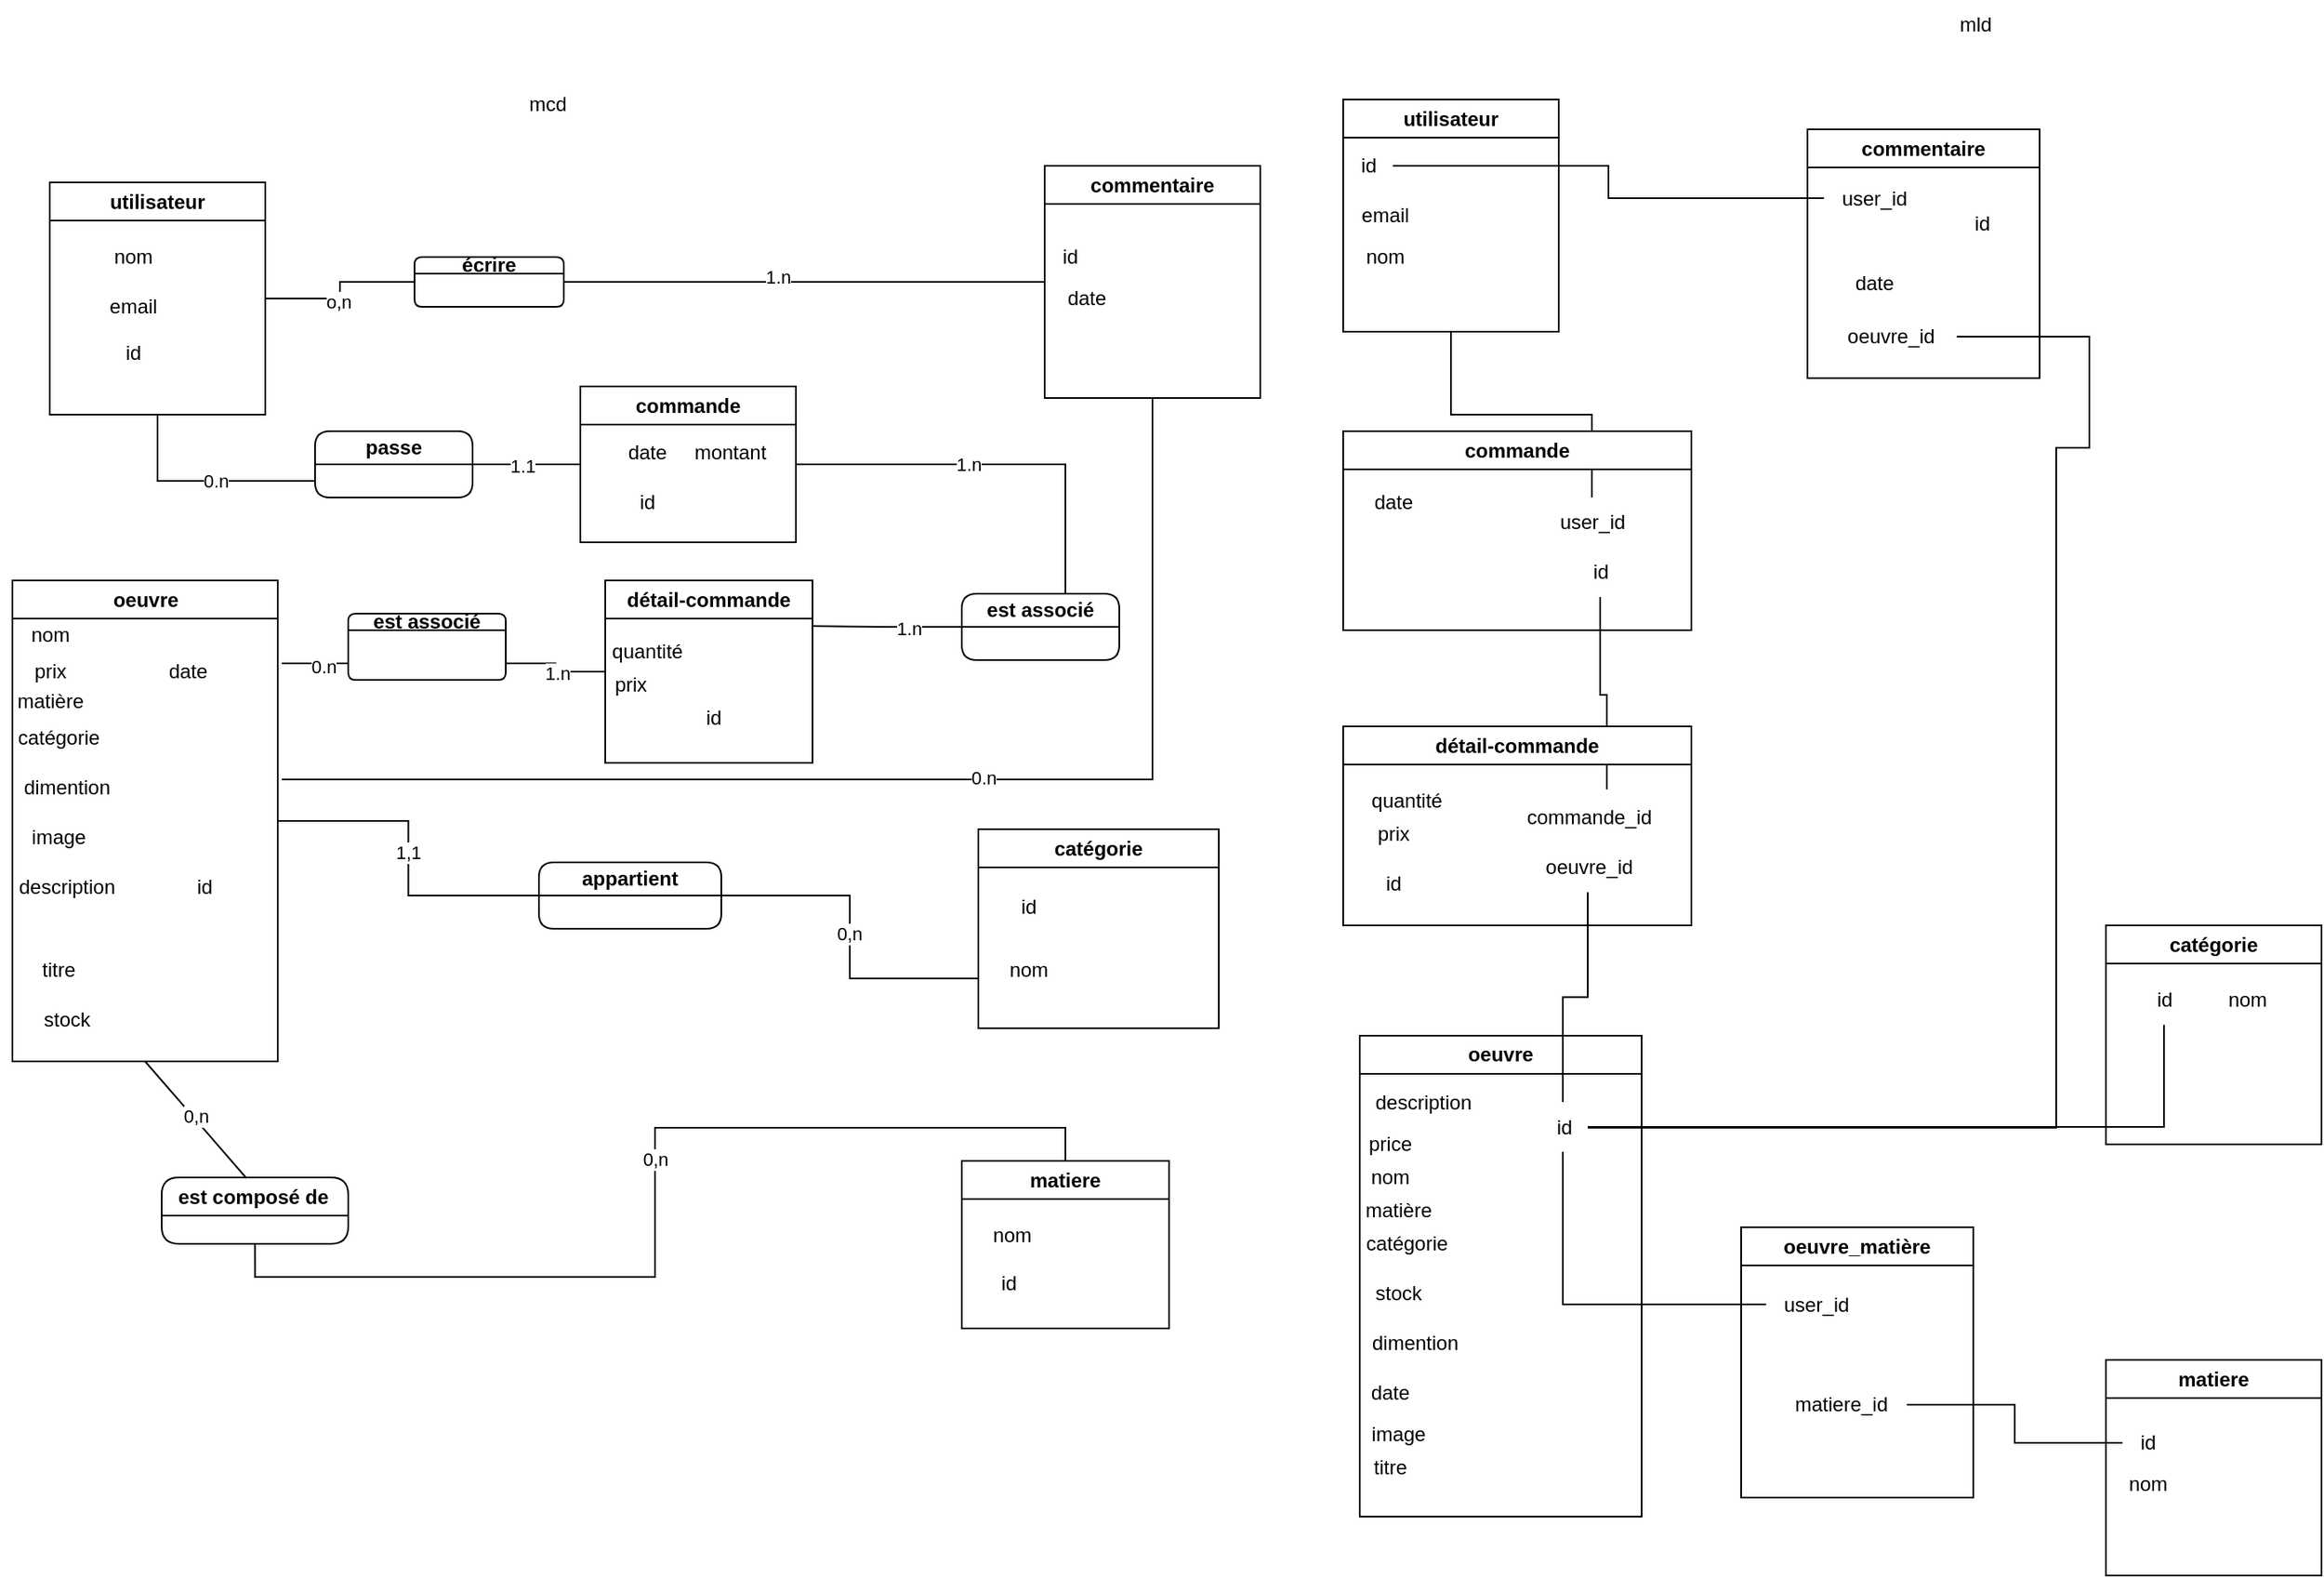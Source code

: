 <mxfile version="21.7.5" type="github">
  <diagram name="Page-1" id="X5yiu0FX78xxfUfAtPjb">
    <mxGraphModel dx="880" dy="1653" grid="1" gridSize="10" guides="1" tooltips="1" connect="1" arrows="0" fold="1" page="1" pageScale="1" pageWidth="827" pageHeight="1169" math="0" shadow="0">
      <root>
        <mxCell id="0" />
        <mxCell id="1" parent="0" />
        <mxCell id="hKR2xqrBpBzkC_AzMMqJ-10" style="edgeStyle=orthogonalEdgeStyle;rounded=0;orthogonalLoop=1;jettySize=auto;html=1;exitX=1;exitY=0.5;exitDx=0;exitDy=0;endArrow=none;endFill=0;entryX=0;entryY=0.5;entryDx=0;entryDy=0;" parent="1" source="hKR2xqrBpBzkC_AzMMqJ-1" target="hKR2xqrBpBzkC_AzMMqJ-8" edge="1">
          <mxGeometry relative="1" as="geometry">
            <mxPoint x="290" y="150" as="targetPoint" />
          </mxGeometry>
        </mxCell>
        <mxCell id="UXMaB1IVvwFSShyEtTy--24" value="1,1" style="edgeLabel;html=1;align=center;verticalAlign=middle;resizable=0;points=[];" parent="hKR2xqrBpBzkC_AzMMqJ-10" vertex="1" connectable="0">
          <mxGeometry x="-0.04" y="-1" relative="1" as="geometry">
            <mxPoint as="offset" />
          </mxGeometry>
        </mxCell>
        <mxCell id="hKR2xqrBpBzkC_AzMMqJ-1" value="oeuvre" style="swimlane;whiteSpace=wrap;html=1;" parent="1" vertex="1">
          <mxGeometry x="37.5" y="300" width="160" height="290" as="geometry">
            <mxRectangle x="100" y="90" width="80" height="30" as="alternateBounds" />
          </mxGeometry>
        </mxCell>
        <mxCell id="OttDLDanhumkcIIVTUDi-1" value="nom" style="text;html=1;align=center;verticalAlign=middle;resizable=0;points=[];autosize=1;strokeColor=none;fillColor=none;" parent="hKR2xqrBpBzkC_AzMMqJ-1" vertex="1">
          <mxGeometry x="-2.5" y="18" width="50" height="30" as="geometry" />
        </mxCell>
        <mxCell id="OttDLDanhumkcIIVTUDi-12" value="prix" style="text;html=1;align=center;verticalAlign=middle;resizable=0;points=[];autosize=1;strokeColor=none;fillColor=none;" parent="hKR2xqrBpBzkC_AzMMqJ-1" vertex="1">
          <mxGeometry x="2.5" y="40" width="40" height="30" as="geometry" />
        </mxCell>
        <mxCell id="OttDLDanhumkcIIVTUDi-5" value="matière" style="text;html=1;align=center;verticalAlign=middle;resizable=0;points=[];autosize=1;strokeColor=none;fillColor=none;" parent="hKR2xqrBpBzkC_AzMMqJ-1" vertex="1">
          <mxGeometry x="-7.5" y="58" width="60" height="30" as="geometry" />
        </mxCell>
        <mxCell id="OttDLDanhumkcIIVTUDi-6" value="catégorie&lt;br&gt;" style="text;html=1;align=center;verticalAlign=middle;resizable=0;points=[];autosize=1;strokeColor=none;fillColor=none;" parent="hKR2xqrBpBzkC_AzMMqJ-1" vertex="1">
          <mxGeometry x="-7.5" y="80" width="70" height="30" as="geometry" />
        </mxCell>
        <mxCell id="7Hj6Rm724ojfowIjyQZJ-3" value="titre" style="text;html=1;align=center;verticalAlign=middle;resizable=0;points=[];autosize=1;strokeColor=none;fillColor=none;" vertex="1" parent="hKR2xqrBpBzkC_AzMMqJ-1">
          <mxGeometry x="7.5" y="220" width="40" height="30" as="geometry" />
        </mxCell>
        <mxCell id="7Hj6Rm724ojfowIjyQZJ-4" value="image&lt;br&gt;" style="text;html=1;align=center;verticalAlign=middle;resizable=0;points=[];autosize=1;strokeColor=none;fillColor=none;" vertex="1" parent="hKR2xqrBpBzkC_AzMMqJ-1">
          <mxGeometry x="-2.5" y="140" width="60" height="30" as="geometry" />
        </mxCell>
        <mxCell id="7Hj6Rm724ojfowIjyQZJ-7" value="description" style="text;html=1;align=center;verticalAlign=middle;resizable=0;points=[];autosize=1;strokeColor=none;fillColor=none;" vertex="1" parent="hKR2xqrBpBzkC_AzMMqJ-1">
          <mxGeometry x="-7.5" y="170" width="80" height="30" as="geometry" />
        </mxCell>
        <mxCell id="7Hj6Rm724ojfowIjyQZJ-6" value="stock" style="text;html=1;align=center;verticalAlign=middle;resizable=0;points=[];autosize=1;strokeColor=none;fillColor=none;" vertex="1" parent="hKR2xqrBpBzkC_AzMMqJ-1">
          <mxGeometry x="7.5" y="250" width="50" height="30" as="geometry" />
        </mxCell>
        <mxCell id="7Hj6Rm724ojfowIjyQZJ-5" value="date" style="text;html=1;align=center;verticalAlign=middle;resizable=0;points=[];autosize=1;strokeColor=none;fillColor=none;" vertex="1" parent="hKR2xqrBpBzkC_AzMMqJ-1">
          <mxGeometry x="80" y="40" width="50" height="30" as="geometry" />
        </mxCell>
        <mxCell id="7Hj6Rm724ojfowIjyQZJ-1" value="dimention" style="text;html=1;align=center;verticalAlign=middle;resizable=0;points=[];autosize=1;strokeColor=none;fillColor=none;" vertex="1" parent="hKR2xqrBpBzkC_AzMMqJ-1">
          <mxGeometry x="-7.5" y="110" width="80" height="30" as="geometry" />
        </mxCell>
        <mxCell id="OttDLDanhumkcIIVTUDi-24" value="id" style="text;html=1;align=center;verticalAlign=middle;resizable=0;points=[];autosize=1;strokeColor=none;fillColor=none;" parent="hKR2xqrBpBzkC_AzMMqJ-1" vertex="1">
          <mxGeometry x="100" y="170" width="30" height="30" as="geometry" />
        </mxCell>
        <mxCell id="hKR2xqrBpBzkC_AzMMqJ-7" style="edgeStyle=orthogonalEdgeStyle;rounded=0;orthogonalLoop=1;jettySize=auto;html=1;exitX=0.5;exitY=1;exitDx=0;exitDy=0;entryX=0.5;entryY=0;entryDx=0;entryDy=0;endArrow=none;endFill=0;" parent="1" source="hKR2xqrBpBzkC_AzMMqJ-2" target="hKR2xqrBpBzkC_AzMMqJ-4" edge="1">
          <mxGeometry relative="1" as="geometry" />
        </mxCell>
        <mxCell id="OttDLDanhumkcIIVTUDi-23" value="0,n" style="edgeLabel;html=1;align=center;verticalAlign=middle;resizable=0;points=[];" parent="hKR2xqrBpBzkC_AzMMqJ-7" vertex="1" connectable="0">
          <mxGeometry x="0.073" relative="1" as="geometry">
            <mxPoint as="offset" />
          </mxGeometry>
        </mxCell>
        <mxCell id="hKR2xqrBpBzkC_AzMMqJ-2" value="est composé de&amp;nbsp;" style="swimlane;whiteSpace=wrap;html=1;rounded=1;" parent="1" vertex="1">
          <mxGeometry x="127.5" y="660" width="112.5" height="40" as="geometry" />
        </mxCell>
        <mxCell id="hKR2xqrBpBzkC_AzMMqJ-3" value="" style="endArrow=none;html=1;rounded=0;entryX=0.5;entryY=1;entryDx=0;entryDy=0;exitX=0.454;exitY=0.009;exitDx=0;exitDy=0;exitPerimeter=0;" parent="1" source="hKR2xqrBpBzkC_AzMMqJ-2" target="hKR2xqrBpBzkC_AzMMqJ-1" edge="1">
          <mxGeometry width="50" height="50" relative="1" as="geometry">
            <mxPoint x="140" y="260" as="sourcePoint" />
            <mxPoint x="190" y="210" as="targetPoint" />
          </mxGeometry>
        </mxCell>
        <mxCell id="UXMaB1IVvwFSShyEtTy--27" value="0,n" style="edgeLabel;html=1;align=center;verticalAlign=middle;resizable=0;points=[];" parent="hKR2xqrBpBzkC_AzMMqJ-3" vertex="1" connectable="0">
          <mxGeometry x="0.041" y="-1" relative="1" as="geometry">
            <mxPoint as="offset" />
          </mxGeometry>
        </mxCell>
        <mxCell id="hKR2xqrBpBzkC_AzMMqJ-4" value="matiere" style="swimlane;whiteSpace=wrap;html=1;" parent="1" vertex="1">
          <mxGeometry x="610" y="650" width="125" height="101" as="geometry" />
        </mxCell>
        <mxCell id="OttDLDanhumkcIIVTUDi-13" value="nom" style="text;html=1;align=center;verticalAlign=middle;resizable=0;points=[];autosize=1;strokeColor=none;fillColor=none;" parent="hKR2xqrBpBzkC_AzMMqJ-4" vertex="1">
          <mxGeometry x="5" y="30" width="50" height="30" as="geometry" />
        </mxCell>
        <mxCell id="7Hj6Rm724ojfowIjyQZJ-76" value="id" style="text;html=1;align=center;verticalAlign=middle;resizable=0;points=[];autosize=1;strokeColor=none;fillColor=none;" vertex="1" parent="hKR2xqrBpBzkC_AzMMqJ-4">
          <mxGeometry x="12.5" y="58.5" width="30" height="30" as="geometry" />
        </mxCell>
        <mxCell id="hKR2xqrBpBzkC_AzMMqJ-11" style="edgeStyle=orthogonalEdgeStyle;rounded=0;orthogonalLoop=1;jettySize=auto;html=1;exitX=1;exitY=0.5;exitDx=0;exitDy=0;startArrow=none;startFill=0;endArrow=none;endFill=0;entryX=0;entryY=0.75;entryDx=0;entryDy=0;" parent="1" source="hKR2xqrBpBzkC_AzMMqJ-8" target="hKR2xqrBpBzkC_AzMMqJ-9" edge="1">
          <mxGeometry relative="1" as="geometry">
            <mxPoint x="500" y="350" as="targetPoint" />
            <Array as="points" />
          </mxGeometry>
        </mxCell>
        <mxCell id="OttDLDanhumkcIIVTUDi-18" value="0,n" style="edgeLabel;html=1;align=center;verticalAlign=middle;resizable=0;points=[];" parent="hKR2xqrBpBzkC_AzMMqJ-11" vertex="1" connectable="0">
          <mxGeometry x="-0.02" y="-1" relative="1" as="geometry">
            <mxPoint as="offset" />
          </mxGeometry>
        </mxCell>
        <mxCell id="hKR2xqrBpBzkC_AzMMqJ-8" value="appartient" style="swimlane;whiteSpace=wrap;html=1;startSize=20;rounded=1;" parent="1" vertex="1">
          <mxGeometry x="355" y="470" width="110" height="40" as="geometry" />
        </mxCell>
        <mxCell id="hKR2xqrBpBzkC_AzMMqJ-9" value="catégorie" style="swimlane;whiteSpace=wrap;html=1;" parent="1" vertex="1">
          <mxGeometry x="620" y="450" width="145" height="120" as="geometry" />
        </mxCell>
        <mxCell id="OttDLDanhumkcIIVTUDi-52" value="id" style="text;html=1;align=center;verticalAlign=middle;resizable=0;points=[];autosize=1;strokeColor=none;fillColor=none;" parent="hKR2xqrBpBzkC_AzMMqJ-9" vertex="1">
          <mxGeometry x="15" y="32" width="30" height="30" as="geometry" />
        </mxCell>
        <mxCell id="OttDLDanhumkcIIVTUDi-14" value="nom" style="text;html=1;align=center;verticalAlign=middle;resizable=0;points=[];autosize=1;strokeColor=none;fillColor=none;" parent="hKR2xqrBpBzkC_AzMMqJ-9" vertex="1">
          <mxGeometry x="5" y="70" width="50" height="30" as="geometry" />
        </mxCell>
        <mxCell id="km_v9DfZ6WlGLIxboe69-3" style="edgeStyle=orthogonalEdgeStyle;rounded=0;orthogonalLoop=1;jettySize=auto;html=1;exitX=1;exitY=0.5;exitDx=0;exitDy=0;endArrow=none;endFill=0;entryX=0;entryY=0.5;entryDx=0;entryDy=0;" parent="1" source="hKR2xqrBpBzkC_AzMMqJ-14" edge="1" target="km_v9DfZ6WlGLIxboe69-1">
          <mxGeometry relative="1" as="geometry">
            <mxPoint x="260" y="100" as="targetPoint" />
          </mxGeometry>
        </mxCell>
        <mxCell id="UXMaB1IVvwFSShyEtTy--25" value="o,n" style="edgeLabel;html=1;align=center;verticalAlign=middle;resizable=0;points=[];" parent="km_v9DfZ6WlGLIxboe69-3" vertex="1" connectable="0">
          <mxGeometry x="-0.148" y="-2" relative="1" as="geometry">
            <mxPoint x="1" as="offset" />
          </mxGeometry>
        </mxCell>
        <mxCell id="7Hj6Rm724ojfowIjyQZJ-54" style="edgeStyle=orthogonalEdgeStyle;rounded=0;orthogonalLoop=1;jettySize=auto;html=1;exitX=0.5;exitY=1;exitDx=0;exitDy=0;entryX=0;entryY=0.75;entryDx=0;entryDy=0;endArrow=none;endFill=0;" edge="1" parent="1" source="hKR2xqrBpBzkC_AzMMqJ-14" target="7Hj6Rm724ojfowIjyQZJ-50">
          <mxGeometry relative="1" as="geometry" />
        </mxCell>
        <mxCell id="7Hj6Rm724ojfowIjyQZJ-60" value="0.n" style="edgeLabel;html=1;align=center;verticalAlign=middle;resizable=0;points=[];" vertex="1" connectable="0" parent="7Hj6Rm724ojfowIjyQZJ-54">
          <mxGeometry x="0.111" relative="1" as="geometry">
            <mxPoint as="offset" />
          </mxGeometry>
        </mxCell>
        <mxCell id="hKR2xqrBpBzkC_AzMMqJ-14" value="utilisateur" style="swimlane;whiteSpace=wrap;html=1;" parent="1" vertex="1">
          <mxGeometry x="60" y="60" width="130" height="140" as="geometry" />
        </mxCell>
        <mxCell id="OttDLDanhumkcIIVTUDi-8" value="nom" style="text;html=1;align=center;verticalAlign=middle;resizable=0;points=[];autosize=1;strokeColor=none;fillColor=none;" parent="hKR2xqrBpBzkC_AzMMqJ-14" vertex="1">
          <mxGeometry x="25" y="30" width="50" height="30" as="geometry" />
        </mxCell>
        <mxCell id="OttDLDanhumkcIIVTUDi-9" value="email" style="text;html=1;align=center;verticalAlign=middle;resizable=0;points=[];autosize=1;strokeColor=none;fillColor=none;" parent="hKR2xqrBpBzkC_AzMMqJ-14" vertex="1">
          <mxGeometry x="25" y="60" width="50" height="30" as="geometry" />
        </mxCell>
        <mxCell id="OttDLDanhumkcIIVTUDi-25" value="id" style="text;html=1;align=center;verticalAlign=middle;resizable=0;points=[];autosize=1;strokeColor=none;fillColor=none;" parent="hKR2xqrBpBzkC_AzMMqJ-14" vertex="1">
          <mxGeometry x="35" y="88" width="30" height="30" as="geometry" />
        </mxCell>
        <mxCell id="7Hj6Rm724ojfowIjyQZJ-58" style="edgeStyle=orthogonalEdgeStyle;rounded=0;orthogonalLoop=1;jettySize=auto;html=1;exitX=0;exitY=0.5;exitDx=0;exitDy=0;entryX=1;entryY=0.75;entryDx=0;entryDy=0;endArrow=none;endFill=0;" edge="1" parent="1" source="OttDLDanhumkcIIVTUDi-11" target="7Hj6Rm724ojfowIjyQZJ-53">
          <mxGeometry relative="1" as="geometry" />
        </mxCell>
        <mxCell id="7Hj6Rm724ojfowIjyQZJ-64" value="1.n" style="edgeLabel;html=1;align=center;verticalAlign=middle;resizable=0;points=[];" vertex="1" connectable="0" parent="7Hj6Rm724ojfowIjyQZJ-58">
          <mxGeometry x="-0.111" y="1" relative="1" as="geometry">
            <mxPoint as="offset" />
          </mxGeometry>
        </mxCell>
        <mxCell id="OttDLDanhumkcIIVTUDi-11" value="détail-commande" style="swimlane;whiteSpace=wrap;html=1;" parent="1" vertex="1">
          <mxGeometry x="395" y="300" width="125" height="110" as="geometry" />
        </mxCell>
        <mxCell id="UXMaB1IVvwFSShyEtTy--22" style="edgeStyle=orthogonalEdgeStyle;rounded=0;orthogonalLoop=1;jettySize=auto;html=1;endArrow=none;endFill=0;" parent="1" source="OttDLDanhumkcIIVTUDi-37" target="UXMaB1IVvwFSShyEtTy--9" edge="1">
          <mxGeometry relative="1" as="geometry" />
        </mxCell>
        <mxCell id="7Hj6Rm724ojfowIjyQZJ-34" style="edgeStyle=orthogonalEdgeStyle;rounded=0;orthogonalLoop=1;jettySize=auto;html=1;exitX=0.5;exitY=1;exitDx=0;exitDy=0;endArrow=none;endFill=0;" edge="1" parent="1" source="OttDLDanhumkcIIVTUDi-34" target="7Hj6Rm724ojfowIjyQZJ-43">
          <mxGeometry relative="1" as="geometry" />
        </mxCell>
        <mxCell id="OttDLDanhumkcIIVTUDi-34" value="utilisateur" style="swimlane;whiteSpace=wrap;html=1;" parent="1" vertex="1">
          <mxGeometry x="840" y="10" width="130" height="140" as="geometry" />
        </mxCell>
        <mxCell id="OttDLDanhumkcIIVTUDi-35" value="nom" style="text;html=1;align=center;verticalAlign=middle;resizable=0;points=[];autosize=1;strokeColor=none;fillColor=none;" parent="OttDLDanhumkcIIVTUDi-34" vertex="1">
          <mxGeometry y="80" width="50" height="30" as="geometry" />
        </mxCell>
        <mxCell id="OttDLDanhumkcIIVTUDi-36" value="email" style="text;html=1;align=center;verticalAlign=middle;resizable=0;points=[];autosize=1;strokeColor=none;fillColor=none;" parent="OttDLDanhumkcIIVTUDi-34" vertex="1">
          <mxGeometry y="55" width="50" height="30" as="geometry" />
        </mxCell>
        <mxCell id="OttDLDanhumkcIIVTUDi-37" value="id" style="text;html=1;align=center;verticalAlign=middle;resizable=0;points=[];autosize=1;strokeColor=none;fillColor=none;" parent="OttDLDanhumkcIIVTUDi-34" vertex="1">
          <mxGeometry y="25" width="30" height="30" as="geometry" />
        </mxCell>
        <mxCell id="OttDLDanhumkcIIVTUDi-38" value="catégorie" style="swimlane;whiteSpace=wrap;html=1;" parent="1" vertex="1">
          <mxGeometry x="1300" y="508" width="130" height="132" as="geometry" />
        </mxCell>
        <mxCell id="km_v9DfZ6WlGLIxboe69-10" value="id&lt;br&gt;" style="text;html=1;align=center;verticalAlign=middle;resizable=0;points=[];autosize=1;strokeColor=none;fillColor=none;" parent="OttDLDanhumkcIIVTUDi-38" vertex="1">
          <mxGeometry x="20" y="30" width="30" height="30" as="geometry" />
        </mxCell>
        <mxCell id="7Hj6Rm724ojfowIjyQZJ-15" value="nom" style="text;html=1;align=center;verticalAlign=middle;resizable=0;points=[];autosize=1;strokeColor=none;fillColor=none;" vertex="1" parent="OttDLDanhumkcIIVTUDi-38">
          <mxGeometry x="60" y="30" width="50" height="30" as="geometry" />
        </mxCell>
        <mxCell id="UXMaB1IVvwFSShyEtTy--11" style="edgeStyle=orthogonalEdgeStyle;rounded=0;orthogonalLoop=1;jettySize=auto;html=1;endArrow=none;endFill=0;" parent="1" source="km_v9DfZ6WlGLIxboe69-11" target="km_v9DfZ6WlGLIxboe69-10" edge="1">
          <mxGeometry relative="1" as="geometry">
            <mxPoint x="1215" y="226.5" as="targetPoint" />
          </mxGeometry>
        </mxCell>
        <mxCell id="OttDLDanhumkcIIVTUDi-39" value="oeuvre" style="swimlane;whiteSpace=wrap;html=1;" parent="1" vertex="1">
          <mxGeometry x="850" y="574.5" width="170" height="290" as="geometry">
            <mxRectangle x="100" y="90" width="80" height="30" as="alternateBounds" />
          </mxGeometry>
        </mxCell>
        <mxCell id="OttDLDanhumkcIIVTUDi-40" value="nom" style="text;html=1;align=center;verticalAlign=middle;resizable=0;points=[];autosize=1;strokeColor=none;fillColor=none;" parent="OttDLDanhumkcIIVTUDi-39" vertex="1">
          <mxGeometry x="-7.5" y="70" width="50" height="30" as="geometry" />
        </mxCell>
        <mxCell id="OttDLDanhumkcIIVTUDi-41" value="price" style="text;html=1;align=center;verticalAlign=middle;resizable=0;points=[];autosize=1;strokeColor=none;fillColor=none;" parent="OttDLDanhumkcIIVTUDi-39" vertex="1">
          <mxGeometry x="-7.5" y="50" width="50" height="30" as="geometry" />
        </mxCell>
        <mxCell id="OttDLDanhumkcIIVTUDi-42" value="matière" style="text;html=1;align=center;verticalAlign=middle;resizable=0;points=[];autosize=1;strokeColor=none;fillColor=none;" parent="OttDLDanhumkcIIVTUDi-39" vertex="1">
          <mxGeometry x="-7.5" y="90" width="60" height="30" as="geometry" />
        </mxCell>
        <mxCell id="OttDLDanhumkcIIVTUDi-43" value="catégorie&lt;br&gt;" style="text;html=1;align=center;verticalAlign=middle;resizable=0;points=[];autosize=1;strokeColor=none;fillColor=none;" parent="OttDLDanhumkcIIVTUDi-39" vertex="1">
          <mxGeometry x="-7.5" y="110" width="70" height="30" as="geometry" />
        </mxCell>
        <mxCell id="km_v9DfZ6WlGLIxboe69-11" value="id&lt;br&gt;" style="text;html=1;align=center;verticalAlign=middle;resizable=0;points=[];autosize=1;strokeColor=none;fillColor=none;" parent="OttDLDanhumkcIIVTUDi-39" vertex="1">
          <mxGeometry x="107.5" y="40" width="30" height="30" as="geometry" />
        </mxCell>
        <mxCell id="7Hj6Rm724ojfowIjyQZJ-8" value="stock" style="text;html=1;align=center;verticalAlign=middle;resizable=0;points=[];autosize=1;strokeColor=none;fillColor=none;" vertex="1" parent="OttDLDanhumkcIIVTUDi-39">
          <mxGeometry x="-2.5" y="140" width="50" height="30" as="geometry" />
        </mxCell>
        <mxCell id="7Hj6Rm724ojfowIjyQZJ-13" value="dimention" style="text;html=1;align=center;verticalAlign=middle;resizable=0;points=[];autosize=1;strokeColor=none;fillColor=none;" vertex="1" parent="OttDLDanhumkcIIVTUDi-39">
          <mxGeometry x="-7.5" y="170" width="80" height="30" as="geometry" />
        </mxCell>
        <mxCell id="7Hj6Rm724ojfowIjyQZJ-14" value="date" style="text;html=1;align=center;verticalAlign=middle;resizable=0;points=[];autosize=1;strokeColor=none;fillColor=none;" vertex="1" parent="OttDLDanhumkcIIVTUDi-39">
          <mxGeometry x="-7.5" y="200" width="50" height="30" as="geometry" />
        </mxCell>
        <mxCell id="7Hj6Rm724ojfowIjyQZJ-12" value="image" style="text;html=1;align=center;verticalAlign=middle;resizable=0;points=[];autosize=1;strokeColor=none;fillColor=none;" vertex="1" parent="OttDLDanhumkcIIVTUDi-39">
          <mxGeometry x="-7.5" y="225.5" width="60" height="30" as="geometry" />
        </mxCell>
        <mxCell id="7Hj6Rm724ojfowIjyQZJ-11" value="description" style="text;html=1;align=center;verticalAlign=middle;resizable=0;points=[];autosize=1;strokeColor=none;fillColor=none;" vertex="1" parent="OttDLDanhumkcIIVTUDi-39">
          <mxGeometry x="-2.5" y="25.5" width="80" height="30" as="geometry" />
        </mxCell>
        <mxCell id="7Hj6Rm724ojfowIjyQZJ-10" value="titre" style="text;html=1;align=center;verticalAlign=middle;resizable=0;points=[];autosize=1;strokeColor=none;fillColor=none;" vertex="1" parent="OttDLDanhumkcIIVTUDi-39">
          <mxGeometry x="-2.5" y="245.5" width="40" height="30" as="geometry" />
        </mxCell>
        <mxCell id="UXMaB1IVvwFSShyEtTy--17" style="edgeStyle=orthogonalEdgeStyle;rounded=0;orthogonalLoop=1;jettySize=auto;html=1;endArrow=none;endFill=0;" parent="1" source="km_v9DfZ6WlGLIxboe69-13" target="UXMaB1IVvwFSShyEtTy--15" edge="1">
          <mxGeometry relative="1" as="geometry" />
        </mxCell>
        <mxCell id="OttDLDanhumkcIIVTUDi-44" value="matiere" style="swimlane;whiteSpace=wrap;html=1;" parent="1" vertex="1">
          <mxGeometry x="1300" y="770" width="130" height="130" as="geometry" />
        </mxCell>
        <mxCell id="OttDLDanhumkcIIVTUDi-47" value="nom" style="text;html=1;align=center;verticalAlign=middle;resizable=0;points=[];autosize=1;strokeColor=none;fillColor=none;" parent="OttDLDanhumkcIIVTUDi-44" vertex="1">
          <mxGeometry y="60" width="50" height="30" as="geometry" />
        </mxCell>
        <mxCell id="km_v9DfZ6WlGLIxboe69-13" value="id&lt;br&gt;" style="text;html=1;align=center;verticalAlign=middle;resizable=0;points=[];autosize=1;strokeColor=none;fillColor=none;" parent="OttDLDanhumkcIIVTUDi-44" vertex="1">
          <mxGeometry x="10" y="35" width="30" height="30" as="geometry" />
        </mxCell>
        <mxCell id="7Hj6Rm724ojfowIjyQZJ-77" style="edgeStyle=orthogonalEdgeStyle;rounded=0;orthogonalLoop=1;jettySize=auto;html=1;exitX=0.5;exitY=1;exitDx=0;exitDy=0;endArrow=none;endFill=0;" edge="1" parent="1" source="OttDLDanhumkcIIVTUDi-53">
          <mxGeometry relative="1" as="geometry">
            <mxPoint x="200" y="420" as="targetPoint" />
            <Array as="points">
              <mxPoint x="725" y="420" />
            </Array>
          </mxGeometry>
        </mxCell>
        <mxCell id="7Hj6Rm724ojfowIjyQZJ-83" value="0.n" style="edgeLabel;html=1;align=center;verticalAlign=middle;resizable=0;points=[];" vertex="1" connectable="0" parent="7Hj6Rm724ojfowIjyQZJ-77">
          <mxGeometry x="-0.12" y="-1" relative="1" as="geometry">
            <mxPoint as="offset" />
          </mxGeometry>
        </mxCell>
        <mxCell id="OttDLDanhumkcIIVTUDi-53" value="commentaire" style="swimlane;whiteSpace=wrap;html=1;" parent="1" vertex="1">
          <mxGeometry x="660" y="50" width="130" height="140" as="geometry" />
        </mxCell>
        <mxCell id="OttDLDanhumkcIIVTUDi-56" value="id" style="text;html=1;align=center;verticalAlign=middle;resizable=0;points=[];autosize=1;strokeColor=none;fillColor=none;" parent="OttDLDanhumkcIIVTUDi-53" vertex="1">
          <mxGeometry y="40" width="30" height="30" as="geometry" />
        </mxCell>
        <mxCell id="7Hj6Rm724ojfowIjyQZJ-81" value="date" style="text;html=1;align=center;verticalAlign=middle;resizable=0;points=[];autosize=1;strokeColor=none;fillColor=none;" vertex="1" parent="OttDLDanhumkcIIVTUDi-53">
          <mxGeometry y="65" width="50" height="30" as="geometry" />
        </mxCell>
        <mxCell id="OttDLDanhumkcIIVTUDi-57" value="mcd" style="text;html=1;align=center;verticalAlign=middle;resizable=0;points=[];autosize=1;strokeColor=none;fillColor=none;" parent="1" vertex="1">
          <mxGeometry x="335" y="-2" width="50" height="30" as="geometry" />
        </mxCell>
        <mxCell id="OttDLDanhumkcIIVTUDi-58" value="mld" style="text;html=1;align=center;verticalAlign=middle;resizable=0;points=[];autosize=1;strokeColor=none;fillColor=none;" parent="1" vertex="1">
          <mxGeometry x="1201" y="-50" width="40" height="30" as="geometry" />
        </mxCell>
        <mxCell id="km_v9DfZ6WlGLIxboe69-4" style="edgeStyle=orthogonalEdgeStyle;rounded=0;orthogonalLoop=1;jettySize=auto;html=1;exitX=1;exitY=0.5;exitDx=0;exitDy=0;entryX=0;entryY=0.5;entryDx=0;entryDy=0;endArrow=none;endFill=0;" parent="1" source="km_v9DfZ6WlGLIxboe69-1" target="OttDLDanhumkcIIVTUDi-53" edge="1">
          <mxGeometry relative="1" as="geometry">
            <mxPoint x="430" y="150" as="targetPoint" />
          </mxGeometry>
        </mxCell>
        <mxCell id="7Hj6Rm724ojfowIjyQZJ-68" value="t" style="edgeLabel;html=1;align=center;verticalAlign=middle;resizable=0;points=[];" vertex="1" connectable="0" parent="km_v9DfZ6WlGLIxboe69-4">
          <mxGeometry x="-0.076" y="2" relative="1" as="geometry">
            <mxPoint as="offset" />
          </mxGeometry>
        </mxCell>
        <mxCell id="7Hj6Rm724ojfowIjyQZJ-69" value="1.n" style="edgeLabel;html=1;align=center;verticalAlign=middle;resizable=0;points=[];" vertex="1" connectable="0" parent="km_v9DfZ6WlGLIxboe69-4">
          <mxGeometry x="-0.11" y="3" relative="1" as="geometry">
            <mxPoint as="offset" />
          </mxGeometry>
        </mxCell>
        <mxCell id="km_v9DfZ6WlGLIxboe69-1" value="écrire" style="swimlane;whiteSpace=wrap;html=1;startSize=10;rounded=1;" parent="1" vertex="1">
          <mxGeometry x="280" y="105" width="90" height="30" as="geometry" />
        </mxCell>
        <mxCell id="7Hj6Rm724ojfowIjyQZJ-37" style="edgeStyle=orthogonalEdgeStyle;rounded=0;orthogonalLoop=1;jettySize=auto;html=1;endArrow=none;endFill=0;" edge="1" parent="1" source="UXMaB1IVvwFSShyEtTy--21" target="km_v9DfZ6WlGLIxboe69-11">
          <mxGeometry relative="1" as="geometry">
            <Array as="points">
              <mxPoint x="1290" y="153" />
              <mxPoint x="1290" y="220" />
              <mxPoint x="1270" y="220" />
              <mxPoint x="1270" y="630" />
            </Array>
          </mxGeometry>
        </mxCell>
        <mxCell id="UXMaB1IVvwFSShyEtTy--8" value="commentaire" style="swimlane;whiteSpace=wrap;html=1;" parent="1" vertex="1">
          <mxGeometry x="1120" y="28" width="140" height="150" as="geometry">
            <mxRectangle x="100" y="90" width="80" height="30" as="alternateBounds" />
          </mxGeometry>
        </mxCell>
        <mxCell id="UXMaB1IVvwFSShyEtTy--9" value="user_id" style="text;html=1;align=center;verticalAlign=middle;resizable=0;points=[];autosize=1;strokeColor=none;fillColor=none;" parent="UXMaB1IVvwFSShyEtTy--8" vertex="1">
          <mxGeometry x="10" y="26.5" width="60" height="30" as="geometry" />
        </mxCell>
        <mxCell id="UXMaB1IVvwFSShyEtTy--21" value="oeuvre_id" style="text;html=1;align=center;verticalAlign=middle;resizable=0;points=[];autosize=1;strokeColor=none;fillColor=none;" parent="UXMaB1IVvwFSShyEtTy--8" vertex="1">
          <mxGeometry x="10" y="110" width="80" height="30" as="geometry" />
        </mxCell>
        <mxCell id="7Hj6Rm724ojfowIjyQZJ-80" value="date" style="text;html=1;align=center;verticalAlign=middle;resizable=0;points=[];autosize=1;strokeColor=none;fillColor=none;" vertex="1" parent="UXMaB1IVvwFSShyEtTy--8">
          <mxGeometry x="15" y="78" width="50" height="30" as="geometry" />
        </mxCell>
        <mxCell id="7Hj6Rm724ojfowIjyQZJ-79" value="id" style="text;html=1;align=center;verticalAlign=middle;resizable=0;points=[];autosize=1;strokeColor=none;fillColor=none;" vertex="1" parent="UXMaB1IVvwFSShyEtTy--8">
          <mxGeometry x="90" y="42" width="30" height="30" as="geometry" />
        </mxCell>
        <mxCell id="UXMaB1IVvwFSShyEtTy--16" style="edgeStyle=orthogonalEdgeStyle;rounded=0;orthogonalLoop=1;jettySize=auto;html=1;endArrow=none;endFill=0;" parent="1" source="UXMaB1IVvwFSShyEtTy--14" target="km_v9DfZ6WlGLIxboe69-11" edge="1">
          <mxGeometry relative="1" as="geometry" />
        </mxCell>
        <mxCell id="UXMaB1IVvwFSShyEtTy--13" value="oeuvre_matière" style="swimlane;whiteSpace=wrap;html=1;" parent="1" vertex="1">
          <mxGeometry x="1080" y="690" width="140" height="163" as="geometry">
            <mxRectangle x="100" y="90" width="80" height="30" as="alternateBounds" />
          </mxGeometry>
        </mxCell>
        <mxCell id="UXMaB1IVvwFSShyEtTy--14" value="user_id" style="text;html=1;align=center;verticalAlign=middle;resizable=0;points=[];autosize=1;strokeColor=none;fillColor=none;" parent="UXMaB1IVvwFSShyEtTy--13" vertex="1">
          <mxGeometry x="15" y="31.5" width="60" height="30" as="geometry" />
        </mxCell>
        <mxCell id="UXMaB1IVvwFSShyEtTy--15" value="matiere_id" style="text;html=1;align=center;verticalAlign=middle;resizable=0;points=[];autosize=1;strokeColor=none;fillColor=none;" parent="UXMaB1IVvwFSShyEtTy--13" vertex="1">
          <mxGeometry x="20" y="92" width="80" height="30" as="geometry" />
        </mxCell>
        <mxCell id="7Hj6Rm724ojfowIjyQZJ-35" style="edgeStyle=orthogonalEdgeStyle;rounded=0;orthogonalLoop=1;jettySize=auto;html=1;entryX=0.615;entryY=-0.067;entryDx=0;entryDy=0;endArrow=none;endFill=0;entryPerimeter=0;" edge="1" parent="1" source="7Hj6Rm724ojfowIjyQZJ-31" target="7Hj6Rm724ojfowIjyQZJ-38">
          <mxGeometry relative="1" as="geometry" />
        </mxCell>
        <mxCell id="7Hj6Rm724ojfowIjyQZJ-30" value="commande" style="swimlane;whiteSpace=wrap;html=1;" vertex="1" parent="1">
          <mxGeometry x="840" y="210" width="210" height="120" as="geometry" />
        </mxCell>
        <mxCell id="7Hj6Rm724ojfowIjyQZJ-31" value="id&lt;br&gt;" style="text;html=1;align=center;verticalAlign=middle;resizable=0;points=[];autosize=1;strokeColor=none;fillColor=none;" vertex="1" parent="7Hj6Rm724ojfowIjyQZJ-30">
          <mxGeometry x="140" y="70" width="30" height="30" as="geometry" />
        </mxCell>
        <mxCell id="7Hj6Rm724ojfowIjyQZJ-43" value="user_id" style="text;html=1;align=center;verticalAlign=middle;resizable=0;points=[];autosize=1;strokeColor=none;fillColor=none;" vertex="1" parent="7Hj6Rm724ojfowIjyQZJ-30">
          <mxGeometry x="120" y="40" width="60" height="30" as="geometry" />
        </mxCell>
        <mxCell id="7Hj6Rm724ojfowIjyQZJ-36" style="edgeStyle=orthogonalEdgeStyle;rounded=0;orthogonalLoop=1;jettySize=auto;html=1;endArrow=none;endFill=0;" edge="1" parent="1" source="7Hj6Rm724ojfowIjyQZJ-40" target="km_v9DfZ6WlGLIxboe69-11">
          <mxGeometry relative="1" as="geometry" />
        </mxCell>
        <mxCell id="7Hj6Rm724ojfowIjyQZJ-33" value="détail-commande" style="swimlane;whiteSpace=wrap;html=1;" vertex="1" parent="1">
          <mxGeometry x="840" y="388" width="210" height="120" as="geometry">
            <mxRectangle x="840" y="388" width="140" height="30" as="alternateBounds" />
          </mxGeometry>
        </mxCell>
        <mxCell id="7Hj6Rm724ojfowIjyQZJ-38" value="commande_id" style="text;html=1;align=center;verticalAlign=middle;resizable=0;points=[];autosize=1;strokeColor=none;fillColor=none;" vertex="1" parent="7Hj6Rm724ojfowIjyQZJ-33">
          <mxGeometry x="97.5" y="40" width="100" height="30" as="geometry" />
        </mxCell>
        <mxCell id="7Hj6Rm724ojfowIjyQZJ-39" value="quantité" style="text;html=1;align=center;verticalAlign=middle;resizable=0;points=[];autosize=1;strokeColor=none;fillColor=none;" vertex="1" parent="7Hj6Rm724ojfowIjyQZJ-33">
          <mxGeometry x="2.5" y="30" width="70" height="30" as="geometry" />
        </mxCell>
        <mxCell id="7Hj6Rm724ojfowIjyQZJ-40" value="oeuvre_id" style="text;html=1;align=center;verticalAlign=middle;resizable=0;points=[];autosize=1;strokeColor=none;fillColor=none;" vertex="1" parent="7Hj6Rm724ojfowIjyQZJ-33">
          <mxGeometry x="107.5" y="70" width="80" height="30" as="geometry" />
        </mxCell>
        <mxCell id="7Hj6Rm724ojfowIjyQZJ-41" value="prix" style="text;html=1;align=center;verticalAlign=middle;resizable=0;points=[];autosize=1;strokeColor=none;fillColor=none;" vertex="1" parent="1">
          <mxGeometry x="850" y="438" width="40" height="30" as="geometry" />
        </mxCell>
        <mxCell id="7Hj6Rm724ojfowIjyQZJ-42" value="id" style="text;html=1;align=center;verticalAlign=middle;resizable=0;points=[];autosize=1;strokeColor=none;fillColor=none;" vertex="1" parent="1">
          <mxGeometry x="855" y="468" width="30" height="30" as="geometry" />
        </mxCell>
        <mxCell id="7Hj6Rm724ojfowIjyQZJ-44" value="date" style="text;html=1;align=center;verticalAlign=middle;resizable=0;points=[];autosize=1;strokeColor=none;fillColor=none;" vertex="1" parent="1">
          <mxGeometry x="845" y="238" width="50" height="30" as="geometry" />
        </mxCell>
        <mxCell id="7Hj6Rm724ojfowIjyQZJ-56" style="edgeStyle=orthogonalEdgeStyle;rounded=0;orthogonalLoop=1;jettySize=auto;html=1;exitX=1;exitY=0.5;exitDx=0;exitDy=0;entryX=0.658;entryY=0;entryDx=0;entryDy=0;entryPerimeter=0;endArrow=none;endFill=0;" edge="1" parent="1" source="7Hj6Rm724ojfowIjyQZJ-46" target="7Hj6Rm724ojfowIjyQZJ-51">
          <mxGeometry relative="1" as="geometry" />
        </mxCell>
        <mxCell id="7Hj6Rm724ojfowIjyQZJ-70" value="1.n" style="edgeLabel;html=1;align=center;verticalAlign=middle;resizable=0;points=[];" vertex="1" connectable="0" parent="7Hj6Rm724ojfowIjyQZJ-56">
          <mxGeometry x="-0.141" relative="1" as="geometry">
            <mxPoint as="offset" />
          </mxGeometry>
        </mxCell>
        <mxCell id="7Hj6Rm724ojfowIjyQZJ-46" value="commande" style="swimlane;whiteSpace=wrap;html=1;" vertex="1" parent="1">
          <mxGeometry x="380" y="183" width="130" height="94" as="geometry" />
        </mxCell>
        <mxCell id="7Hj6Rm724ojfowIjyQZJ-55" style="edgeStyle=orthogonalEdgeStyle;rounded=0;orthogonalLoop=1;jettySize=auto;html=1;exitX=1;exitY=0.5;exitDx=0;exitDy=0;entryX=0;entryY=0.5;entryDx=0;entryDy=0;endArrow=none;endFill=0;" edge="1" parent="1" source="7Hj6Rm724ojfowIjyQZJ-50" target="7Hj6Rm724ojfowIjyQZJ-46">
          <mxGeometry relative="1" as="geometry" />
        </mxCell>
        <mxCell id="7Hj6Rm724ojfowIjyQZJ-85" value="1.1" style="edgeLabel;html=1;align=center;verticalAlign=middle;resizable=0;points=[];" vertex="1" connectable="0" parent="7Hj6Rm724ojfowIjyQZJ-55">
          <mxGeometry x="-0.077" y="-1" relative="1" as="geometry">
            <mxPoint as="offset" />
          </mxGeometry>
        </mxCell>
        <mxCell id="7Hj6Rm724ojfowIjyQZJ-50" value="passe" style="swimlane;whiteSpace=wrap;html=1;startSize=20;rounded=1;" vertex="1" parent="1">
          <mxGeometry x="220" y="210" width="95" height="40" as="geometry" />
        </mxCell>
        <mxCell id="7Hj6Rm724ojfowIjyQZJ-57" style="edgeStyle=orthogonalEdgeStyle;rounded=0;orthogonalLoop=1;jettySize=auto;html=1;exitX=0;exitY=0.5;exitDx=0;exitDy=0;entryX=1;entryY=0.25;entryDx=0;entryDy=0;endArrow=none;endFill=0;" edge="1" parent="1" source="7Hj6Rm724ojfowIjyQZJ-51" target="OttDLDanhumkcIIVTUDi-11">
          <mxGeometry relative="1" as="geometry" />
        </mxCell>
        <mxCell id="7Hj6Rm724ojfowIjyQZJ-78" value="1.n" style="edgeLabel;html=1;align=center;verticalAlign=middle;resizable=0;points=[];" vertex="1" connectable="0" parent="7Hj6Rm724ojfowIjyQZJ-57">
          <mxGeometry x="-0.288" y="1" relative="1" as="geometry">
            <mxPoint as="offset" />
          </mxGeometry>
        </mxCell>
        <mxCell id="7Hj6Rm724ojfowIjyQZJ-51" value="est associé" style="swimlane;whiteSpace=wrap;html=1;startSize=20;rounded=1;" vertex="1" parent="1">
          <mxGeometry x="610" y="308" width="95" height="40" as="geometry" />
        </mxCell>
        <mxCell id="7Hj6Rm724ojfowIjyQZJ-59" style="edgeStyle=orthogonalEdgeStyle;rounded=0;orthogonalLoop=1;jettySize=auto;html=1;exitX=0;exitY=0.75;exitDx=0;exitDy=0;endArrow=none;endFill=0;" edge="1" parent="1" source="7Hj6Rm724ojfowIjyQZJ-53">
          <mxGeometry relative="1" as="geometry">
            <mxPoint x="200" y="350" as="targetPoint" />
          </mxGeometry>
        </mxCell>
        <mxCell id="7Hj6Rm724ojfowIjyQZJ-63" value="0.n" style="edgeLabel;html=1;align=center;verticalAlign=middle;resizable=0;points=[];" vertex="1" connectable="0" parent="7Hj6Rm724ojfowIjyQZJ-59">
          <mxGeometry x="-0.259" y="2" relative="1" as="geometry">
            <mxPoint as="offset" />
          </mxGeometry>
        </mxCell>
        <mxCell id="7Hj6Rm724ojfowIjyQZJ-53" value="est associé" style="swimlane;whiteSpace=wrap;html=1;startSize=10;rounded=1;" vertex="1" parent="1">
          <mxGeometry x="240" y="320" width="95" height="40" as="geometry" />
        </mxCell>
        <mxCell id="7Hj6Rm724ojfowIjyQZJ-71" value="date" style="text;html=1;align=center;verticalAlign=middle;resizable=0;points=[];autosize=1;strokeColor=none;fillColor=none;" vertex="1" parent="1">
          <mxGeometry x="395" y="208" width="50" height="30" as="geometry" />
        </mxCell>
        <mxCell id="7Hj6Rm724ojfowIjyQZJ-72" value="id" style="text;html=1;align=center;verticalAlign=middle;resizable=0;points=[];autosize=1;strokeColor=none;fillColor=none;" vertex="1" parent="1">
          <mxGeometry x="405" y="238" width="30" height="30" as="geometry" />
        </mxCell>
        <mxCell id="7Hj6Rm724ojfowIjyQZJ-73" value="quantité" style="text;html=1;align=center;verticalAlign=middle;resizable=0;points=[];autosize=1;strokeColor=none;fillColor=none;" vertex="1" parent="1">
          <mxGeometry x="385" y="328" width="70" height="30" as="geometry" />
        </mxCell>
        <mxCell id="7Hj6Rm724ojfowIjyQZJ-74" value="prix" style="text;html=1;align=center;verticalAlign=middle;resizable=0;points=[];autosize=1;strokeColor=none;fillColor=none;" vertex="1" parent="1">
          <mxGeometry x="390" y="348" width="40" height="30" as="geometry" />
        </mxCell>
        <mxCell id="7Hj6Rm724ojfowIjyQZJ-75" value="montant" style="text;html=1;align=center;verticalAlign=middle;resizable=0;points=[];autosize=1;strokeColor=none;fillColor=none;" vertex="1" parent="1">
          <mxGeometry x="435" y="208" width="70" height="30" as="geometry" />
        </mxCell>
        <mxCell id="7Hj6Rm724ojfowIjyQZJ-86" value="id" style="text;html=1;align=center;verticalAlign=middle;resizable=0;points=[];autosize=1;strokeColor=none;fillColor=none;" vertex="1" parent="1">
          <mxGeometry x="445" y="368" width="30" height="30" as="geometry" />
        </mxCell>
      </root>
    </mxGraphModel>
  </diagram>
</mxfile>
